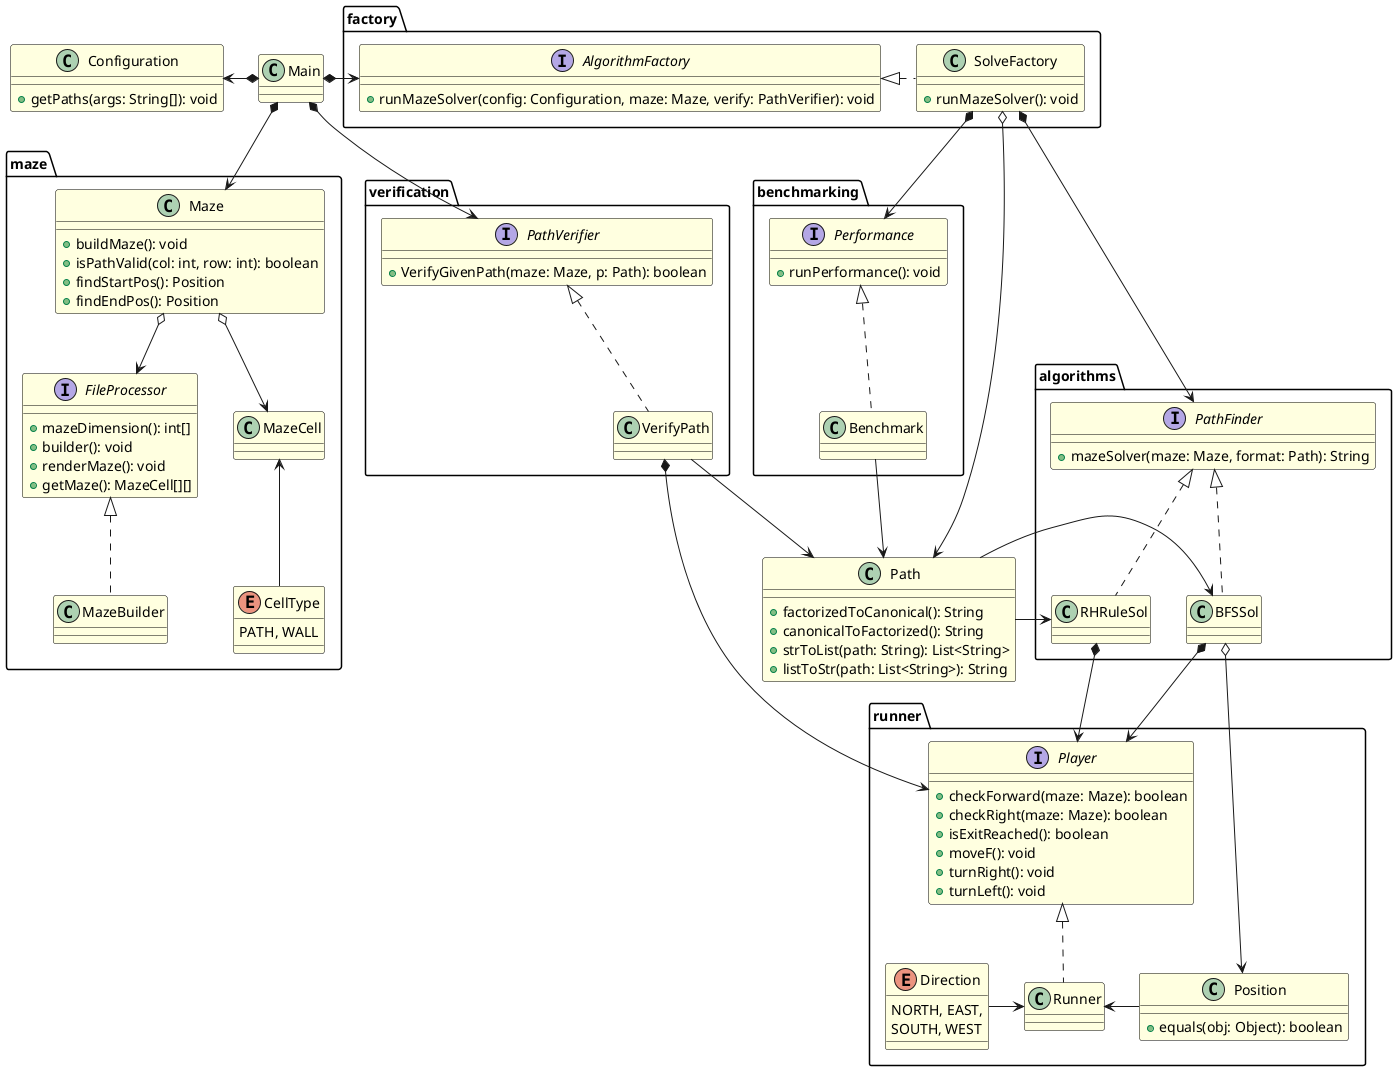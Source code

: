 @startuml MainConcepts
!define MyTheme
skinparam class {
    BackgroundColor #LightYellow
    BorderColor #000000
    FontColor #000000
}

skinparam stereotypeCBackgroundColor #LightYellow
skinparam stereotypeCBorderColor #000000
skinparam stereotypeCFontColor #000000


package algorithms{
    class RHRuleSol
    class BFSSol

    interface PathFinder{
        + mazeSolver(maze: Maze, format: Path): String 
    }
}

package benchmarking{
    class Benchmark{
        
    }
    interface Performance {
        + runPerformance(): void
    }
}

package factory{
    interface AlgorithmFactory{
        + runMazeSolver(config: Configuration, maze: Maze, verify: PathVerifier): void
    }
    class SolveFactory{
        + runMazeSolver(): void
    }
}

package maze{
    enum CellType{
        PATH, WALL
    }
    interface FileProcessor{
        + mazeDimension(): int[]
        + builder(): void
        + renderMaze(): void
        + getMaze(): MazeCell[][]
    }
    class Maze{
        + buildMaze(): void
        + isPathValid(col: int, row: int): boolean
        + findStartPos(): Position
        + findEndPos(): Position
    }
    class MazeBuilder

    class MazeCell
}

package runner{
    enum Direction{
        NORTH, EAST,
        SOUTH, WEST
    }
    interface Player{
        + checkForward(maze: Maze): boolean
        + checkRight(maze: Maze): boolean
        + isExitReached(): boolean
        + moveF(): void
        + turnRight(): void
        + turnLeft(): void
    }
    class Position{
        + equals(obj: Object): boolean
    }
    class Runner
}

package verification {
    class VerifyPath

    interface PathVerifier{
        + VerifyGivenPath(maze: Maze, p: Path): boolean
    }

}

class Configuration{
    + getPaths(args: String[]): void
}

class Main

class Path {
    + factorizedToCanonical(): String
    + canonicalToFactorized(): String
    + strToList(path: String): List<String>
    + listToStr(path: List<String>): String
}

' algorithms:
PathFinder <|.. RHRuleSol
PathFinder <|.. BFSSol
Path -right-> BFSSol
Path -up-> RHRuleSol

' maze:
FileProcessor <|.. MazeBuilder
FileProcessor <-up-o Maze
Maze o--> MazeCell
MazeCell <-- CellType

' runner:
Player <|.. Runner
Runner <-left- Direction
Runner <-right- Position

' path:
PathVerifier <|.. VerifyPath

' factory:
SolveFactory ..left..|> AlgorithmFactory

' benchmarking:
Benchmark .up.|> Performance

Main *-left-> AlgorithmFactory
Main *-down-> PathVerifier
Main *-left-> Configuration
Main *--> Maze

SolveFactory *--right--> Performance
SolveFactory *--> PathFinder
SolveFactory o--> Path

VerifyPath *---> Player
VerifyPath --right-> Path

RHRuleSol *-left-> Player
BFSSol *-down-> Player
BFSSol o-right-> Position

Benchmark --> Path
@enduml